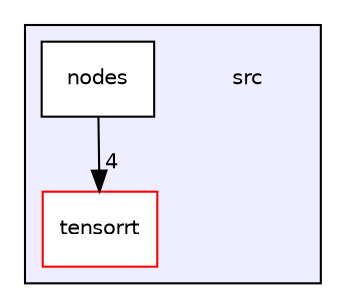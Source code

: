 digraph "src" {
  compound=true
  node [ fontsize="10", fontname="Helvetica"];
  edge [ labelfontsize="10", labelfontname="Helvetica"];
  subgraph clusterdir_68267d1309a1af8e8297ef4c3efbcdba {
    graph [ bgcolor="#eeeeff", pencolor="black", label="" URL="dir_68267d1309a1af8e8297ef4c3efbcdba.html"];
    dir_68267d1309a1af8e8297ef4c3efbcdba [shape=plaintext label="src"];
    dir_b50dc725db71458029b22868a9250dc9 [shape=box label="nodes" color="black" fillcolor="white" style="filled" URL="dir_b50dc725db71458029b22868a9250dc9.html"];
    dir_f5cf97f5b75fd824a5f3e07254559e74 [shape=box label="tensorrt" color="red" fillcolor="white" style="filled" URL="dir_f5cf97f5b75fd824a5f3e07254559e74.html"];
  }
  dir_b50dc725db71458029b22868a9250dc9->dir_f5cf97f5b75fd824a5f3e07254559e74 [headlabel="4", labeldistance=1.5 headhref="dir_000001_000002.html"];
}
